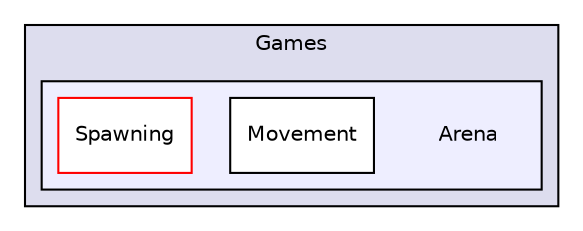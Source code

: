digraph "Samples/Games/Arena" {
  compound=true
  node [ fontsize="10", fontname="Helvetica"];
  edge [ labelfontsize="10", labelfontname="Helvetica"];
  subgraph clusterdir_44e0a37a7020575e3081786a2fb7489b {
    graph [ bgcolor="#ddddee", pencolor="black", label="Games" fontname="Helvetica", fontsize="10", URL="dir_44e0a37a7020575e3081786a2fb7489b.html"]
  subgraph clusterdir_b50ca3cd89a85e7786113a683a01e016 {
    graph [ bgcolor="#eeeeff", pencolor="black", label="" URL="dir_b50ca3cd89a85e7786113a683a01e016.html"];
    dir_b50ca3cd89a85e7786113a683a01e016 [shape=plaintext label="Arena"];
    dir_d7dc2eabc309f8539237c3ac4f52add6 [shape=box label="Movement" color="black" fillcolor="white" style="filled" URL="dir_d7dc2eabc309f8539237c3ac4f52add6.html"];
    dir_e32508ebf0a524e54c21f6ef0d6bd738 [shape=box label="Spawning" color="red" fillcolor="white" style="filled" URL="dir_e32508ebf0a524e54c21f6ef0d6bd738.html"];
  }
  }
}

